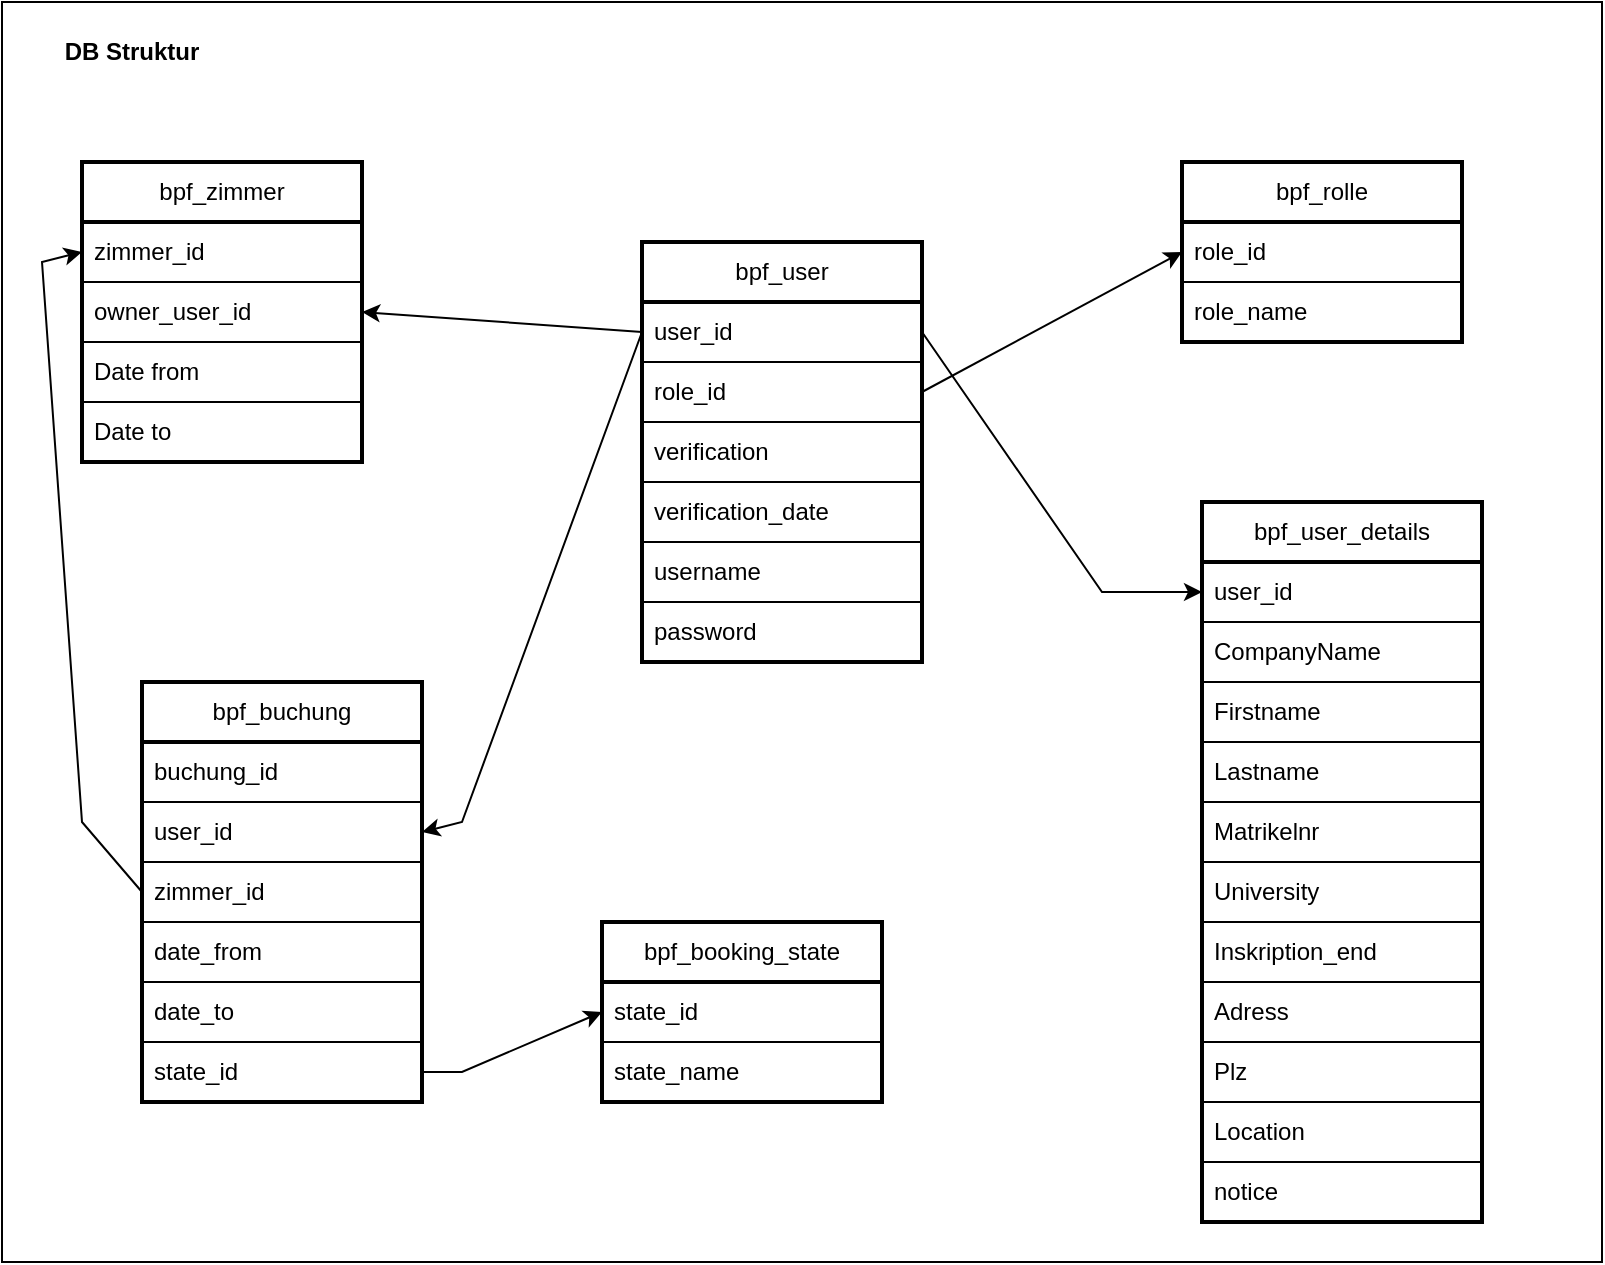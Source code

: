 <mxfile version="24.8.4">
  <diagram name="Seite-1" id="seqNzez79nwPQ90MkAKn">
    <mxGraphModel dx="1434" dy="774" grid="1" gridSize="10" guides="1" tooltips="1" connect="1" arrows="1" fold="1" page="1" pageScale="1" pageWidth="827" pageHeight="1169" math="0" shadow="0">
      <root>
        <mxCell id="0" />
        <mxCell id="1" parent="0" />
        <mxCell id="hTCSjXTw4EpgJSkp03P2-50" value="" style="rounded=0;whiteSpace=wrap;html=1;" vertex="1" parent="1">
          <mxGeometry x="40" y="30" width="800" height="630" as="geometry" />
        </mxCell>
        <mxCell id="hTCSjXTw4EpgJSkp03P2-1" value="bpf_zimmer" style="swimlane;fontStyle=0;childLayout=stackLayout;horizontal=1;startSize=30;horizontalStack=0;resizeParent=1;resizeParentMax=0;resizeLast=0;collapsible=1;marginBottom=0;whiteSpace=wrap;html=1;strokeWidth=2;" vertex="1" parent="1">
          <mxGeometry x="80" y="110" width="140" height="150" as="geometry" />
        </mxCell>
        <mxCell id="hTCSjXTw4EpgJSkp03P2-2" value="zimmer_id" style="text;strokeColor=none;fillColor=none;align=left;verticalAlign=middle;spacingLeft=4;spacingRight=4;overflow=hidden;points=[[0,0.5],[1,0.5]];portConstraint=eastwest;rotatable=0;whiteSpace=wrap;html=1;" vertex="1" parent="hTCSjXTw4EpgJSkp03P2-1">
          <mxGeometry y="30" width="140" height="30" as="geometry" />
        </mxCell>
        <mxCell id="hTCSjXTw4EpgJSkp03P2-3" value="owner_user_id" style="text;strokeColor=default;fillColor=none;align=left;verticalAlign=middle;spacingLeft=4;spacingRight=4;overflow=hidden;points=[[0,0.5],[1,0.5]];portConstraint=eastwest;rotatable=0;whiteSpace=wrap;html=1;" vertex="1" parent="hTCSjXTw4EpgJSkp03P2-1">
          <mxGeometry y="60" width="140" height="30" as="geometry" />
        </mxCell>
        <mxCell id="hTCSjXTw4EpgJSkp03P2-4" value="Date from" style="text;strokeColor=default;fillColor=none;align=left;verticalAlign=middle;spacingLeft=4;spacingRight=4;overflow=hidden;points=[[0,0.5],[1,0.5]];portConstraint=eastwest;rotatable=0;whiteSpace=wrap;html=1;" vertex="1" parent="hTCSjXTw4EpgJSkp03P2-1">
          <mxGeometry y="90" width="140" height="30" as="geometry" />
        </mxCell>
        <mxCell id="hTCSjXTw4EpgJSkp03P2-26" value="Date to" style="text;strokeColor=none;fillColor=none;align=left;verticalAlign=middle;spacingLeft=4;spacingRight=4;overflow=hidden;points=[[0,0.5],[1,0.5]];portConstraint=eastwest;rotatable=0;whiteSpace=wrap;html=1;" vertex="1" parent="hTCSjXTw4EpgJSkp03P2-1">
          <mxGeometry y="120" width="140" height="30" as="geometry" />
        </mxCell>
        <mxCell id="hTCSjXTw4EpgJSkp03P2-5" value="bpf_user" style="swimlane;fontStyle=0;childLayout=stackLayout;horizontal=1;startSize=30;horizontalStack=0;resizeParent=1;resizeParentMax=0;resizeLast=0;collapsible=1;marginBottom=0;whiteSpace=wrap;html=1;strokeWidth=2;" vertex="1" parent="1">
          <mxGeometry x="360" y="150" width="140" height="210" as="geometry" />
        </mxCell>
        <mxCell id="hTCSjXTw4EpgJSkp03P2-6" value="user_id" style="text;strokeColor=default;fillColor=none;align=left;verticalAlign=middle;spacingLeft=4;spacingRight=4;overflow=hidden;points=[[0,0.5],[1,0.5]];portConstraint=eastwest;rotatable=0;whiteSpace=wrap;html=1;" vertex="1" parent="hTCSjXTw4EpgJSkp03P2-5">
          <mxGeometry y="30" width="140" height="30" as="geometry" />
        </mxCell>
        <mxCell id="hTCSjXTw4EpgJSkp03P2-7" value="role_id" style="text;strokeColor=default;fillColor=none;align=left;verticalAlign=middle;spacingLeft=4;spacingRight=4;overflow=hidden;points=[[0,0.5],[1,0.5]];portConstraint=eastwest;rotatable=0;whiteSpace=wrap;html=1;" vertex="1" parent="hTCSjXTw4EpgJSkp03P2-5">
          <mxGeometry y="60" width="140" height="30" as="geometry" />
        </mxCell>
        <mxCell id="hTCSjXTw4EpgJSkp03P2-36" value="verification" style="text;strokeColor=default;fillColor=none;align=left;verticalAlign=middle;spacingLeft=4;spacingRight=4;overflow=hidden;points=[[0,0.5],[1,0.5]];portConstraint=eastwest;rotatable=0;whiteSpace=wrap;html=1;" vertex="1" parent="hTCSjXTw4EpgJSkp03P2-5">
          <mxGeometry y="90" width="140" height="30" as="geometry" />
        </mxCell>
        <mxCell id="hTCSjXTw4EpgJSkp03P2-37" value="verification_date" style="text;strokeColor=none;fillColor=none;align=left;verticalAlign=middle;spacingLeft=4;spacingRight=4;overflow=hidden;points=[[0,0.5],[1,0.5]];portConstraint=eastwest;rotatable=0;whiteSpace=wrap;html=1;" vertex="1" parent="hTCSjXTw4EpgJSkp03P2-5">
          <mxGeometry y="120" width="140" height="30" as="geometry" />
        </mxCell>
        <mxCell id="hTCSjXTw4EpgJSkp03P2-67" value="username" style="text;strokeColor=default;fillColor=none;align=left;verticalAlign=middle;spacingLeft=4;spacingRight=4;overflow=hidden;points=[[0,0.5],[1,0.5]];portConstraint=eastwest;rotatable=0;whiteSpace=wrap;html=1;" vertex="1" parent="hTCSjXTw4EpgJSkp03P2-5">
          <mxGeometry y="150" width="140" height="30" as="geometry" />
        </mxCell>
        <mxCell id="hTCSjXTw4EpgJSkp03P2-8" value="password" style="text;strokeColor=none;fillColor=none;align=left;verticalAlign=middle;spacingLeft=4;spacingRight=4;overflow=hidden;points=[[0,0.5],[1,0.5]];portConstraint=eastwest;rotatable=0;whiteSpace=wrap;html=1;" vertex="1" parent="hTCSjXTw4EpgJSkp03P2-5">
          <mxGeometry y="180" width="140" height="30" as="geometry" />
        </mxCell>
        <mxCell id="hTCSjXTw4EpgJSkp03P2-9" value="bpf_buchung" style="swimlane;fontStyle=0;childLayout=stackLayout;horizontal=1;startSize=30;horizontalStack=0;resizeParent=1;resizeParentMax=0;resizeLast=0;collapsible=1;marginBottom=0;whiteSpace=wrap;html=1;strokeWidth=2;" vertex="1" parent="1">
          <mxGeometry x="110" y="370" width="140" height="210" as="geometry" />
        </mxCell>
        <mxCell id="hTCSjXTw4EpgJSkp03P2-10" value="buchung_id" style="text;strokeColor=none;fillColor=none;align=left;verticalAlign=middle;spacingLeft=4;spacingRight=4;overflow=hidden;points=[[0,0.5],[1,0.5]];portConstraint=eastwest;rotatable=0;whiteSpace=wrap;html=1;" vertex="1" parent="hTCSjXTw4EpgJSkp03P2-9">
          <mxGeometry y="30" width="140" height="30" as="geometry" />
        </mxCell>
        <mxCell id="hTCSjXTw4EpgJSkp03P2-11" value="user_id" style="text;strokeColor=default;fillColor=none;align=left;verticalAlign=middle;spacingLeft=4;spacingRight=4;overflow=hidden;points=[[0,0.5],[1,0.5]];portConstraint=eastwest;rotatable=0;whiteSpace=wrap;html=1;" vertex="1" parent="hTCSjXTw4EpgJSkp03P2-9">
          <mxGeometry y="60" width="140" height="30" as="geometry" />
        </mxCell>
        <mxCell id="hTCSjXTw4EpgJSkp03P2-28" value="zimmer_id" style="text;strokeColor=none;fillColor=none;align=left;verticalAlign=middle;spacingLeft=4;spacingRight=4;overflow=hidden;points=[[0,0.5],[1,0.5]];portConstraint=eastwest;rotatable=0;whiteSpace=wrap;html=1;" vertex="1" parent="hTCSjXTw4EpgJSkp03P2-9">
          <mxGeometry y="90" width="140" height="30" as="geometry" />
        </mxCell>
        <mxCell id="hTCSjXTw4EpgJSkp03P2-12" value="date_from" style="text;strokeColor=default;fillColor=none;align=left;verticalAlign=middle;spacingLeft=4;spacingRight=4;overflow=hidden;points=[[0,0.5],[1,0.5]];portConstraint=eastwest;rotatable=0;whiteSpace=wrap;html=1;" vertex="1" parent="hTCSjXTw4EpgJSkp03P2-9">
          <mxGeometry y="120" width="140" height="30" as="geometry" />
        </mxCell>
        <mxCell id="hTCSjXTw4EpgJSkp03P2-27" value="date_to" style="text;strokeColor=none;fillColor=none;align=left;verticalAlign=middle;spacingLeft=4;spacingRight=4;overflow=hidden;points=[[0,0.5],[1,0.5]];portConstraint=eastwest;rotatable=0;whiteSpace=wrap;html=1;" vertex="1" parent="hTCSjXTw4EpgJSkp03P2-9">
          <mxGeometry y="150" width="140" height="30" as="geometry" />
        </mxCell>
        <mxCell id="hTCSjXTw4EpgJSkp03P2-29" value="state_id" style="text;strokeColor=default;fillColor=none;align=left;verticalAlign=middle;spacingLeft=4;spacingRight=4;overflow=hidden;points=[[0,0.5],[1,0.5]];portConstraint=eastwest;rotatable=0;whiteSpace=wrap;html=1;" vertex="1" parent="hTCSjXTw4EpgJSkp03P2-9">
          <mxGeometry y="180" width="140" height="30" as="geometry" />
        </mxCell>
        <mxCell id="hTCSjXTw4EpgJSkp03P2-15" value="bpf_rolle" style="swimlane;fontStyle=0;childLayout=stackLayout;horizontal=1;startSize=30;horizontalStack=0;resizeParent=1;resizeParentMax=0;resizeLast=0;collapsible=1;marginBottom=0;whiteSpace=wrap;html=1;strokeWidth=2;" vertex="1" parent="1">
          <mxGeometry x="630" y="110" width="140" height="90" as="geometry" />
        </mxCell>
        <mxCell id="hTCSjXTw4EpgJSkp03P2-16" value="role_id" style="text;strokeColor=default;fillColor=none;align=left;verticalAlign=middle;spacingLeft=4;spacingRight=4;overflow=hidden;points=[[0,0.5],[1,0.5]];portConstraint=eastwest;rotatable=0;whiteSpace=wrap;html=1;" vertex="1" parent="hTCSjXTw4EpgJSkp03P2-15">
          <mxGeometry y="30" width="140" height="30" as="geometry" />
        </mxCell>
        <mxCell id="hTCSjXTw4EpgJSkp03P2-17" value="role_name" style="text;strokeColor=none;fillColor=none;align=left;verticalAlign=middle;spacingLeft=4;spacingRight=4;overflow=hidden;points=[[0,0.5],[1,0.5]];portConstraint=eastwest;rotatable=0;whiteSpace=wrap;html=1;" vertex="1" parent="hTCSjXTw4EpgJSkp03P2-15">
          <mxGeometry y="60" width="140" height="30" as="geometry" />
        </mxCell>
        <mxCell id="hTCSjXTw4EpgJSkp03P2-41" value="bpf_booking_state" style="swimlane;fontStyle=0;childLayout=stackLayout;horizontal=1;startSize=30;horizontalStack=0;resizeParent=1;resizeParentMax=0;resizeLast=0;collapsible=1;marginBottom=0;whiteSpace=wrap;html=1;strokeWidth=2;" vertex="1" parent="1">
          <mxGeometry x="340" y="490" width="140" height="90" as="geometry" />
        </mxCell>
        <mxCell id="hTCSjXTw4EpgJSkp03P2-42" value="state_id" style="text;strokeColor=default;fillColor=none;align=left;verticalAlign=middle;spacingLeft=4;spacingRight=4;overflow=hidden;points=[[0,0.5],[1,0.5]];portConstraint=eastwest;rotatable=0;whiteSpace=wrap;html=1;" vertex="1" parent="hTCSjXTw4EpgJSkp03P2-41">
          <mxGeometry y="30" width="140" height="30" as="geometry" />
        </mxCell>
        <mxCell id="hTCSjXTw4EpgJSkp03P2-43" value="state_name" style="text;strokeColor=none;fillColor=none;align=left;verticalAlign=middle;spacingLeft=4;spacingRight=4;overflow=hidden;points=[[0,0.5],[1,0.5]];portConstraint=eastwest;rotatable=0;whiteSpace=wrap;html=1;" vertex="1" parent="hTCSjXTw4EpgJSkp03P2-41">
          <mxGeometry y="60" width="140" height="30" as="geometry" />
        </mxCell>
        <mxCell id="hTCSjXTw4EpgJSkp03P2-44" value="" style="endArrow=classic;html=1;rounded=0;entryX=1;entryY=0.5;entryDx=0;entryDy=0;exitX=0;exitY=0.5;exitDx=0;exitDy=0;" edge="1" parent="1" source="hTCSjXTw4EpgJSkp03P2-6" target="hTCSjXTw4EpgJSkp03P2-11">
          <mxGeometry width="50" height="50" relative="1" as="geometry">
            <mxPoint x="390" y="430" as="sourcePoint" />
            <mxPoint x="440" y="380" as="targetPoint" />
            <Array as="points">
              <mxPoint x="270" y="440" />
            </Array>
          </mxGeometry>
        </mxCell>
        <mxCell id="hTCSjXTw4EpgJSkp03P2-45" value="" style="endArrow=classic;html=1;rounded=0;entryX=0;entryY=0.5;entryDx=0;entryDy=0;exitX=1;exitY=0.5;exitDx=0;exitDy=0;" edge="1" parent="1" source="hTCSjXTw4EpgJSkp03P2-7" target="hTCSjXTw4EpgJSkp03P2-16">
          <mxGeometry width="50" height="50" relative="1" as="geometry">
            <mxPoint x="390" y="430" as="sourcePoint" />
            <mxPoint x="440" y="380" as="targetPoint" />
          </mxGeometry>
        </mxCell>
        <mxCell id="hTCSjXTw4EpgJSkp03P2-46" value="" style="endArrow=classic;html=1;rounded=0;exitX=1;exitY=0.5;exitDx=0;exitDy=0;entryX=0;entryY=0.5;entryDx=0;entryDy=0;" edge="1" parent="1" source="hTCSjXTw4EpgJSkp03P2-6" target="hTCSjXTw4EpgJSkp03P2-53">
          <mxGeometry width="50" height="50" relative="1" as="geometry">
            <mxPoint x="580" y="230" as="sourcePoint" />
            <mxPoint x="620" y="340" as="targetPoint" />
            <Array as="points">
              <mxPoint x="590" y="325" />
            </Array>
          </mxGeometry>
        </mxCell>
        <mxCell id="hTCSjXTw4EpgJSkp03P2-47" value="" style="endArrow=classic;html=1;rounded=0;exitX=1;exitY=0.5;exitDx=0;exitDy=0;entryX=0;entryY=0.5;entryDx=0;entryDy=0;" edge="1" parent="1" source="hTCSjXTw4EpgJSkp03P2-29" target="hTCSjXTw4EpgJSkp03P2-42">
          <mxGeometry width="50" height="50" relative="1" as="geometry">
            <mxPoint x="390" y="430" as="sourcePoint" />
            <mxPoint x="440" y="650" as="targetPoint" />
            <Array as="points">
              <mxPoint x="270" y="565" />
            </Array>
          </mxGeometry>
        </mxCell>
        <mxCell id="hTCSjXTw4EpgJSkp03P2-48" value="" style="endArrow=classic;html=1;rounded=0;entryX=1;entryY=0.5;entryDx=0;entryDy=0;exitX=0;exitY=0.5;exitDx=0;exitDy=0;" edge="1" parent="1" source="hTCSjXTw4EpgJSkp03P2-6" target="hTCSjXTw4EpgJSkp03P2-3">
          <mxGeometry width="50" height="50" relative="1" as="geometry">
            <mxPoint x="390" y="430" as="sourcePoint" />
            <mxPoint x="440" y="380" as="targetPoint" />
          </mxGeometry>
        </mxCell>
        <mxCell id="hTCSjXTw4EpgJSkp03P2-49" value="" style="endArrow=classic;html=1;rounded=0;entryX=0;entryY=0.5;entryDx=0;entryDy=0;exitX=0;exitY=0.5;exitDx=0;exitDy=0;" edge="1" parent="1" source="hTCSjXTw4EpgJSkp03P2-28" target="hTCSjXTw4EpgJSkp03P2-2">
          <mxGeometry width="50" height="50" relative="1" as="geometry">
            <mxPoint x="390" y="430" as="sourcePoint" />
            <mxPoint x="440" y="380" as="targetPoint" />
            <Array as="points">
              <mxPoint x="80" y="440" />
              <mxPoint x="60" y="160" />
            </Array>
          </mxGeometry>
        </mxCell>
        <mxCell id="hTCSjXTw4EpgJSkp03P2-51" value="DB Struktur" style="text;html=1;align=center;verticalAlign=middle;whiteSpace=wrap;rounded=0;fontStyle=1" vertex="1" parent="1">
          <mxGeometry x="60" y="40" width="90" height="30" as="geometry" />
        </mxCell>
        <mxCell id="hTCSjXTw4EpgJSkp03P2-52" value="bpf_user_details" style="swimlane;fontStyle=0;childLayout=stackLayout;horizontal=1;startSize=30;horizontalStack=0;resizeParent=1;resizeParentMax=0;resizeLast=0;collapsible=1;marginBottom=0;whiteSpace=wrap;html=1;strokeWidth=2;" vertex="1" parent="1">
          <mxGeometry x="640" y="280" width="140" height="360" as="geometry" />
        </mxCell>
        <mxCell id="hTCSjXTw4EpgJSkp03P2-53" value="user_id" style="text;strokeColor=default;fillColor=none;align=left;verticalAlign=middle;spacingLeft=4;spacingRight=4;overflow=hidden;points=[[0,0.5],[1,0.5]];portConstraint=eastwest;rotatable=0;whiteSpace=wrap;html=1;" vertex="1" parent="hTCSjXTw4EpgJSkp03P2-52">
          <mxGeometry y="30" width="140" height="30" as="geometry" />
        </mxCell>
        <mxCell id="hTCSjXTw4EpgJSkp03P2-56" value="CompanyName" style="text;strokeColor=default;fillColor=none;align=left;verticalAlign=middle;spacingLeft=4;spacingRight=4;overflow=hidden;points=[[0,0.5],[1,0.5]];portConstraint=eastwest;rotatable=0;whiteSpace=wrap;html=1;" vertex="1" parent="hTCSjXTw4EpgJSkp03P2-52">
          <mxGeometry y="60" width="140" height="30" as="geometry" />
        </mxCell>
        <mxCell id="hTCSjXTw4EpgJSkp03P2-57" value="Firstname" style="text;strokeColor=none;fillColor=none;align=left;verticalAlign=middle;spacingLeft=4;spacingRight=4;overflow=hidden;points=[[0,0.5],[1,0.5]];portConstraint=eastwest;rotatable=0;whiteSpace=wrap;html=1;" vertex="1" parent="hTCSjXTw4EpgJSkp03P2-52">
          <mxGeometry y="90" width="140" height="30" as="geometry" />
        </mxCell>
        <mxCell id="hTCSjXTw4EpgJSkp03P2-58" value="Lastname" style="text;strokeColor=default;fillColor=none;align=left;verticalAlign=middle;spacingLeft=4;spacingRight=4;overflow=hidden;points=[[0,0.5],[1,0.5]];portConstraint=eastwest;rotatable=0;whiteSpace=wrap;html=1;" vertex="1" parent="hTCSjXTw4EpgJSkp03P2-52">
          <mxGeometry y="120" width="140" height="30" as="geometry" />
        </mxCell>
        <mxCell id="hTCSjXTw4EpgJSkp03P2-59" value="Matrikelnr" style="text;strokeColor=none;fillColor=none;align=left;verticalAlign=middle;spacingLeft=4;spacingRight=4;overflow=hidden;points=[[0,0.5],[1,0.5]];portConstraint=eastwest;rotatable=0;whiteSpace=wrap;html=1;" vertex="1" parent="hTCSjXTw4EpgJSkp03P2-52">
          <mxGeometry y="150" width="140" height="30" as="geometry" />
        </mxCell>
        <mxCell id="hTCSjXTw4EpgJSkp03P2-60" value="University" style="text;strokeColor=default;fillColor=none;align=left;verticalAlign=middle;spacingLeft=4;spacingRight=4;overflow=hidden;points=[[0,0.5],[1,0.5]];portConstraint=eastwest;rotatable=0;whiteSpace=wrap;html=1;" vertex="1" parent="hTCSjXTw4EpgJSkp03P2-52">
          <mxGeometry y="180" width="140" height="30" as="geometry" />
        </mxCell>
        <mxCell id="hTCSjXTw4EpgJSkp03P2-61" value="Inskription_end" style="text;strokeColor=none;fillColor=none;align=left;verticalAlign=middle;spacingLeft=4;spacingRight=4;overflow=hidden;points=[[0,0.5],[1,0.5]];portConstraint=eastwest;rotatable=0;whiteSpace=wrap;html=1;" vertex="1" parent="hTCSjXTw4EpgJSkp03P2-52">
          <mxGeometry y="210" width="140" height="30" as="geometry" />
        </mxCell>
        <mxCell id="hTCSjXTw4EpgJSkp03P2-62" value="Adress" style="text;strokeColor=default;fillColor=none;align=left;verticalAlign=middle;spacingLeft=4;spacingRight=4;overflow=hidden;points=[[0,0.5],[1,0.5]];portConstraint=eastwest;rotatable=0;whiteSpace=wrap;html=1;" vertex="1" parent="hTCSjXTw4EpgJSkp03P2-52">
          <mxGeometry y="240" width="140" height="30" as="geometry" />
        </mxCell>
        <mxCell id="hTCSjXTw4EpgJSkp03P2-63" value="Plz" style="text;strokeColor=default;fillColor=none;align=left;verticalAlign=middle;spacingLeft=4;spacingRight=4;overflow=hidden;points=[[0,0.5],[1,0.5]];portConstraint=eastwest;rotatable=0;whiteSpace=wrap;html=1;" vertex="1" parent="hTCSjXTw4EpgJSkp03P2-52">
          <mxGeometry y="270" width="140" height="30" as="geometry" />
        </mxCell>
        <mxCell id="hTCSjXTw4EpgJSkp03P2-64" value="Location" style="text;strokeColor=none;fillColor=none;align=left;verticalAlign=middle;spacingLeft=4;spacingRight=4;overflow=hidden;points=[[0,0.5],[1,0.5]];portConstraint=eastwest;rotatable=0;whiteSpace=wrap;html=1;" vertex="1" parent="hTCSjXTw4EpgJSkp03P2-52">
          <mxGeometry y="300" width="140" height="30" as="geometry" />
        </mxCell>
        <mxCell id="hTCSjXTw4EpgJSkp03P2-40" value="notice" style="text;strokeColor=default;fillColor=none;align=left;verticalAlign=middle;spacingLeft=4;spacingRight=4;overflow=hidden;points=[[0,0.5],[1,0.5]];portConstraint=eastwest;rotatable=0;whiteSpace=wrap;html=1;" vertex="1" parent="hTCSjXTw4EpgJSkp03P2-52">
          <mxGeometry y="330" width="140" height="30" as="geometry" />
        </mxCell>
      </root>
    </mxGraphModel>
  </diagram>
</mxfile>
